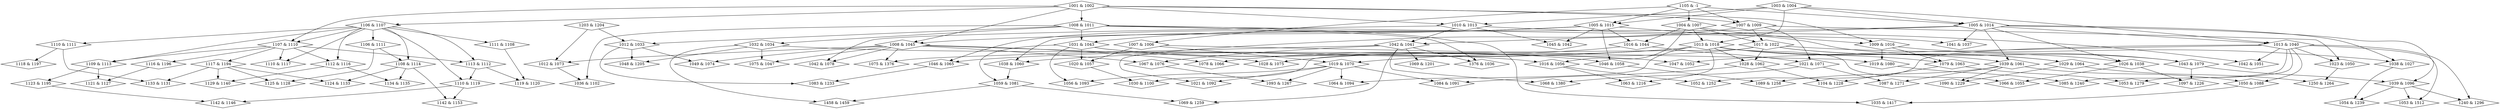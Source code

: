 digraph {
0 [label = "1001 & 1002", shape = diamond];
1 [label = "1003 & 1004", shape = diamond];
2 [label = "1004 & 1007", shape = diamond];
3 [label = "1007 & 1006", shape = diamond];
4 [label = "1007 & 1009", shape = diamond];
5 [label = "1009 & 1016", shape = diamond];
6 [label = "1016 & 1044", shape = diamond];
7 [label = "1016 & 1056", shape = diamond];
8 [label = "1056 & 1093", shape = diamond];
9 [label = "1093 & 1267", shape = diamond];
10 [label = "1005 & 1014", shape = diamond];
11 [label = "1005 & 1015", shape = diamond];
12 [label = "1008 & 1011", shape = diamond];
13 [label = "1008 & 1045", shape = diamond];
14 [label = "1045 & 1042", shape = diamond];
15 [label = "1042 & 1041", shape = diamond];
16 [label = "1042 & 1051", shape = diamond];
17 [label = "1042 & 1078", shape = diamond];
18 [label = "1041 & 1037", shape = diamond];
19 [label = "1078 & 1066", shape = diamond];
20 [label = "1066 & 1055", shape = diamond];
21 [label = "1010 & 1013", shape = diamond];
22 [label = "1013 & 1018", shape = diamond];
23 [label = "1013 & 1040", shape = diamond];
24 [label = "1012 & 1033", shape = diamond];
25 [label = "1012 & 1073", shape = diamond];
26 [label = "1017 & 1022", shape = diamond];
27 [label = "1019 & 1070", shape = diamond];
28 [label = "1019 & 1080", shape = diamond];
29 [label = "1020 & 1057", shape = diamond];
30 [label = "1021 & 1071", shape = diamond];
31 [label = "1021 & 1092", shape = diamond];
32 [label = "1023 & 1050", shape = diamond];
33 [label = "1050 & 1088", shape = diamond];
34 [label = "1026 & 1038", shape = diamond];
35 [label = "1038 & 1027", shape = diamond];
36 [label = "1038 & 1060", shape = diamond];
37 [label = "1028 & 1062", shape = diamond];
38 [label = "1028 & 1075", shape = diamond];
39 [label = "1075 & 1047", shape = diamond];
40 [label = "1075 & 1376", shape = diamond];
41 [label = "1047 & 1052", shape = diamond];
42 [label = "1052 & 1252", shape = diamond];
43 [label = "1376 & 1036", shape = diamond];
44 [label = "1036 & 1102", shape = diamond];
45 [label = "1029 & 1064", shape = diamond];
46 [label = "1064 & 1094", shape = diamond];
47 [label = "1030 & 1100", shape = diamond];
48 [label = "1031 & 1043", shape = diamond];
49 [label = "1043 & 1079", shape = diamond];
50 [label = "1079 & 1063", shape = diamond];
51 [label = "1063 & 1216", shape = diamond];
52 [label = "1032 & 1034", shape = diamond];
53 [label = "1035 & 1417", shape = diamond];
54 [label = "1039 & 1061", shape = diamond];
55 [label = "1039 & 1096", shape = diamond];
56 [label = "1046 & 1058", shape = diamond];
57 [label = "1046 & 1065", shape = diamond];
58 [label = "1048 & 1205", shape = diamond];
59 [label = "1049 & 1074", shape = diamond];
60 [label = "1053 & 1279", shape = diamond];
61 [label = "1053 & 1512", shape = diamond];
62 [label = "1054 & 1239", shape = diamond];
63 [label = "1059 & 1081", shape = diamond];
64 [label = "1067 & 1076", shape = diamond];
65 [label = "1068 & 1380", shape = diamond];
66 [label = "1069 & 1201", shape = diamond];
67 [label = "1069 & 1259", shape = diamond];
68 [label = "1083 & 1233", shape = diamond];
69 [label = "1084 & 1091", shape = diamond];
70 [label = "1085 & 1240", shape = diamond];
71 [label = "1240 & 1296", shape = diamond];
72 [label = "1087 & 1271", shape = diamond];
73 [label = "1089 & 1258", shape = diamond];
74 [label = "1090 & 1229", shape = diamond];
75 [label = "1097 & 1226", shape = diamond];
76 [label = "1104 & 1228", shape = diamond];
77 [label = "1105 & -1", shape = diamond];
78 [label = "1106 & 1107", shape = diamond];
79 [label = "1106 & 1111", shape = diamond];
80 [label = "1107 & 1110", shape = diamond];
81 [label = "1110 & 1111", shape = diamond];
82 [label = "1110 & 1117", shape = diamond];
83 [label = "1110 & 1119", shape = diamond];
84 [label = "1111 & 1108", shape = diamond];
85 [label = "1108 & 1114", shape = diamond];
86 [label = "1117 & 1194", shape = diamond];
87 [label = "1119 & 1120", shape = diamond];
88 [label = "1109 & 1113", shape = diamond];
89 [label = "1113 & 1112", shape = diamond];
90 [label = "1112 & 1116", shape = diamond];
91 [label = "1116 & 1196", shape = diamond];
92 [label = "1118 & 1197", shape = diamond];
93 [label = "1121 & 1127", shape = diamond];
94 [label = "1123 & 1195", shape = diamond];
95 [label = "1124 & 1133", shape = diamond];
96 [label = "1133 & 1131", shape = diamond];
97 [label = "1125 & 1128", shape = diamond];
98 [label = "1129 & 1140", shape = diamond];
99 [label = "1134 & 1135", shape = diamond];
100 [label = "1142 & 1146", shape = diamond];
101 [label = "1142 & 1153", shape = diamond];
102 [label = "1203 & 1204", shape = diamond];
103 [label = "1250 & 1264", shape = diamond];
104 [label = "1458 & 1459", shape = diamond];
0->4;
0->5;
0->12;
0->13;
0->21;
0->78;
0->80;
1->10;
1->11;
1->21;
1->22;
1->23;
2->5;
2->6;
2->7;
2->22;
2->26;
3->27;
3->28;
3->29;
4->26;
4->30;
4->31;
4->32;
5->28;
5->49;
5->50;
6->27;
6->30;
7->42;
7->51;
10->15;
10->18;
10->23;
10->34;
10->35;
10->36;
10->54;
10->55;
11->6;
11->13;
11->14;
11->48;
11->49;
11->56;
11->57;
12->18;
12->24;
12->43;
12->44;
12->48;
12->52;
12->53;
13->17;
13->19;
13->25;
13->38;
13->39;
13->40;
13->59;
13->64;
15->40;
15->43;
15->64;
15->65;
15->66;
15->67;
21->14;
21->15;
21->16;
21->17;
22->19;
22->20;
22->36;
22->37;
22->45;
22->46;
22->50;
22->51;
22->54;
22->57;
23->16;
23->32;
23->33;
23->41;
23->42;
23->60;
23->61;
23->70;
23->71;
24->58;
24->59;
24->68;
25->44;
26->34;
26->35;
26->37;
26->38;
26->45;
26->47;
27->8;
27->9;
27->31;
27->46;
27->69;
28->70;
29->47;
30->65;
30->72;
32->103;
33->53;
34->20;
34->75;
35->62;
36->63;
37->69;
37->76;
45->74;
45->103;
48->7;
48->8;
48->29;
48->56;
48->63;
49->55;
49->75;
50->60;
50->76;
52->39;
52->41;
52->58;
52->104;
54->33;
54->72;
54->73;
54->74;
55->61;
55->62;
55->71;
56->73;
57->68;
63->67;
63->104;
64->9;
77->2;
77->3;
77->4;
77->10;
77->11;
78->79;
78->80;
78->81;
78->82;
78->83;
78->84;
78->85;
78->88;
78->89;
78->90;
79->85;
79->97;
80->82;
80->86;
80->88;
80->89;
80->90;
80->91;
81->92;
81->96;
83->100;
83->101;
84->87;
85->95;
85->99;
85->101;
86->95;
86->96;
86->97;
86->98;
88->93;
88->94;
89->83;
89->87;
90->98;
90->99;
91->93;
94->100;
102->24;
102->25;
}
